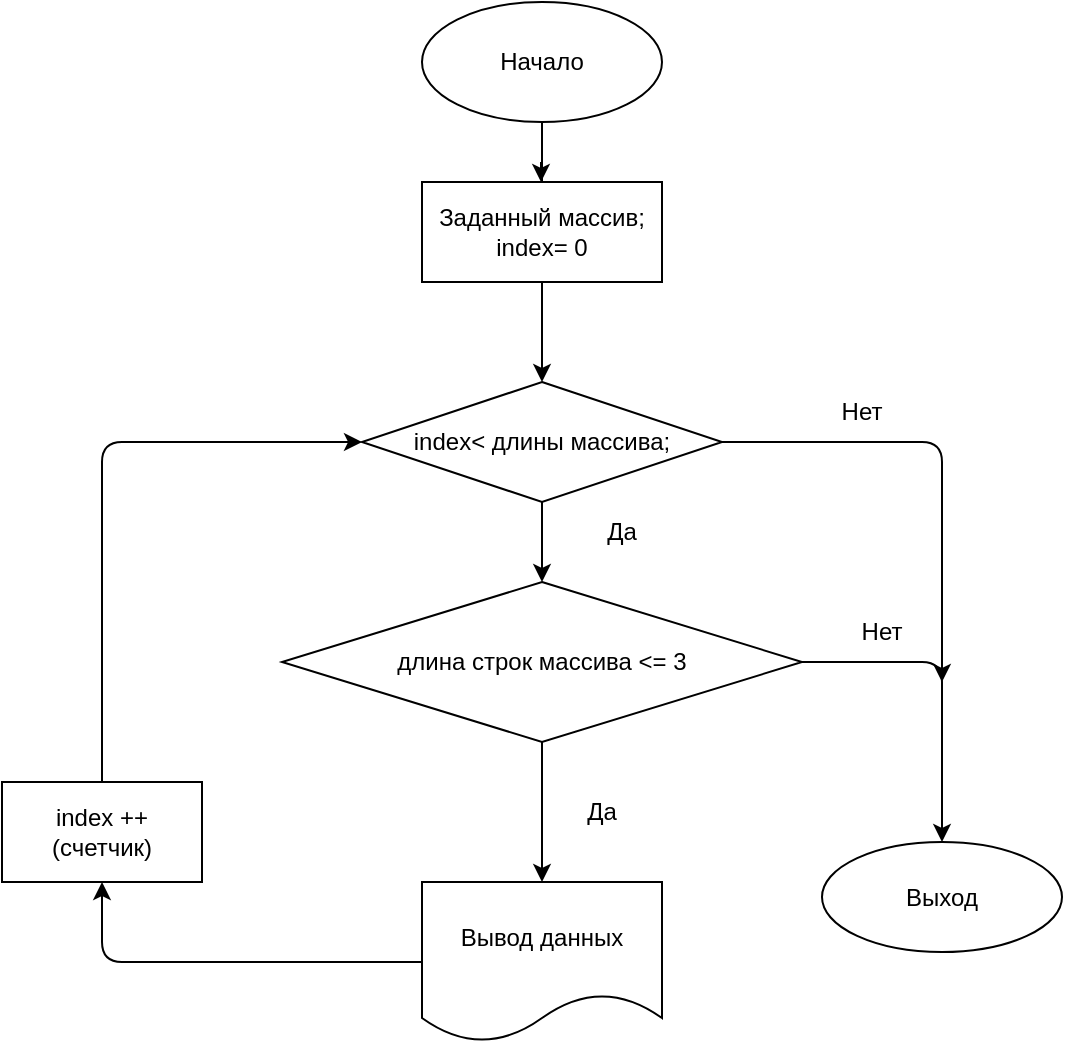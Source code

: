 <mxfile>
    <diagram id="Dex7ZIjlbZxd3njMbndY" name="Страница 1">
        <mxGraphModel dx="617" dy="374" grid="1" gridSize="10" guides="1" tooltips="1" connect="1" arrows="1" fold="1" page="1" pageScale="1" pageWidth="827" pageHeight="1169" math="0" shadow="0">
            <root>
                <mxCell id="0"/>
                <mxCell id="1" parent="0"/>
                <mxCell id="2" value="Начало" style="ellipse;whiteSpace=wrap;html=1;" vertex="1" parent="1">
                    <mxGeometry x="260" y="90" width="120" height="60" as="geometry"/>
                </mxCell>
                <mxCell id="3" value="" style="endArrow=classic;html=1;exitX=0.5;exitY=1;exitDx=0;exitDy=0;" edge="1" parent="1" source="2">
                    <mxGeometry width="50" height="50" relative="1" as="geometry">
                        <mxPoint x="290" y="300" as="sourcePoint"/>
                        <mxPoint x="320" y="220" as="targetPoint"/>
                    </mxGeometry>
                </mxCell>
                <mxCell id="4" value="Заданный массив;&lt;br&gt;index= 0" style="rounded=0;whiteSpace=wrap;html=1;" vertex="1" parent="1">
                    <mxGeometry x="260" y="180" width="120" height="50" as="geometry"/>
                </mxCell>
                <mxCell id="7" value="" style="endArrow=classic;html=1;" edge="1" parent="1">
                    <mxGeometry width="50" height="50" relative="1" as="geometry">
                        <mxPoint x="319.5" y="170" as="sourcePoint"/>
                        <mxPoint x="319.5" y="180" as="targetPoint"/>
                    </mxGeometry>
                </mxCell>
                <mxCell id="8" value="" style="endArrow=classic;html=1;exitX=0.5;exitY=1;exitDx=0;exitDy=0;" edge="1" parent="1" source="4">
                    <mxGeometry width="50" height="50" relative="1" as="geometry">
                        <mxPoint x="290" y="300" as="sourcePoint"/>
                        <mxPoint x="320" y="280" as="targetPoint"/>
                    </mxGeometry>
                </mxCell>
                <mxCell id="9" value="index&amp;lt; длины массива;&lt;br&gt;" style="rhombus;whiteSpace=wrap;html=1;" vertex="1" parent="1">
                    <mxGeometry x="230" y="280" width="180" height="60" as="geometry"/>
                </mxCell>
                <mxCell id="10" value="" style="endArrow=classic;html=1;exitX=0.5;exitY=1;exitDx=0;exitDy=0;" edge="1" parent="1" source="9">
                    <mxGeometry width="50" height="50" relative="1" as="geometry">
                        <mxPoint x="290" y="370" as="sourcePoint"/>
                        <mxPoint x="320" y="380" as="targetPoint"/>
                    </mxGeometry>
                </mxCell>
                <mxCell id="11" value="длина строк массива &amp;lt;= 3" style="rhombus;whiteSpace=wrap;html=1;" vertex="1" parent="1">
                    <mxGeometry x="190" y="380" width="260" height="80" as="geometry"/>
                </mxCell>
                <mxCell id="12" value="" style="endArrow=classic;html=1;exitX=0.5;exitY=1;exitDx=0;exitDy=0;" edge="1" parent="1" source="11">
                    <mxGeometry width="50" height="50" relative="1" as="geometry">
                        <mxPoint x="290" y="540" as="sourcePoint"/>
                        <mxPoint x="320" y="530" as="targetPoint"/>
                    </mxGeometry>
                </mxCell>
                <mxCell id="13" value="Да" style="text;html=1;strokeColor=none;fillColor=none;align=center;verticalAlign=middle;whiteSpace=wrap;rounded=0;" vertex="1" parent="1">
                    <mxGeometry x="320" y="480" width="60" height="30" as="geometry"/>
                </mxCell>
                <mxCell id="14" value="Вывод данных" style="shape=document;whiteSpace=wrap;html=1;boundedLbl=1;" vertex="1" parent="1">
                    <mxGeometry x="260" y="530" width="120" height="80" as="geometry"/>
                </mxCell>
                <mxCell id="15" value="" style="endArrow=classic;html=1;exitX=0;exitY=0.5;exitDx=0;exitDy=0;" edge="1" parent="1" source="14">
                    <mxGeometry width="50" height="50" relative="1" as="geometry">
                        <mxPoint x="290" y="540" as="sourcePoint"/>
                        <mxPoint x="100" y="530" as="targetPoint"/>
                        <Array as="points">
                            <mxPoint x="100" y="570"/>
                        </Array>
                    </mxGeometry>
                </mxCell>
                <mxCell id="16" value="index ++ (счетчик)" style="rounded=0;whiteSpace=wrap;html=1;" vertex="1" parent="1">
                    <mxGeometry x="50" y="480" width="100" height="50" as="geometry"/>
                </mxCell>
                <mxCell id="17" value="" style="endArrow=classic;html=1;exitX=0.5;exitY=0;exitDx=0;exitDy=0;entryX=0;entryY=0.5;entryDx=0;entryDy=0;" edge="1" parent="1" source="16" target="9">
                    <mxGeometry width="50" height="50" relative="1" as="geometry">
                        <mxPoint x="290" y="450" as="sourcePoint"/>
                        <mxPoint x="100" y="310" as="targetPoint"/>
                        <Array as="points">
                            <mxPoint x="100" y="310"/>
                        </Array>
                    </mxGeometry>
                </mxCell>
                <mxCell id="20" value="Выход" style="ellipse;whiteSpace=wrap;html=1;" vertex="1" parent="1">
                    <mxGeometry x="460" y="510" width="120" height="55" as="geometry"/>
                </mxCell>
                <mxCell id="19" value="Нет" style="text;html=1;strokeColor=none;fillColor=none;align=center;verticalAlign=middle;whiteSpace=wrap;rounded=0;" vertex="1" parent="1">
                    <mxGeometry x="460" y="390" width="60" height="30" as="geometry"/>
                </mxCell>
                <mxCell id="22" value="" style="endArrow=classic;html=1;entryX=0.5;entryY=0;entryDx=0;entryDy=0;" edge="1" parent="1" target="20">
                    <mxGeometry width="50" height="50" relative="1" as="geometry">
                        <mxPoint x="450" y="420" as="sourcePoint"/>
                        <mxPoint x="500" y="370" as="targetPoint"/>
                        <Array as="points">
                            <mxPoint x="520" y="420"/>
                        </Array>
                    </mxGeometry>
                </mxCell>
                <mxCell id="23" value="Да" style="text;html=1;strokeColor=none;fillColor=none;align=center;verticalAlign=middle;whiteSpace=wrap;rounded=0;" vertex="1" parent="1">
                    <mxGeometry x="330" y="340" width="60" height="30" as="geometry"/>
                </mxCell>
                <mxCell id="24" value="" style="endArrow=classic;html=1;exitX=1;exitY=0.5;exitDx=0;exitDy=0;" edge="1" parent="1" source="9">
                    <mxGeometry width="50" height="50" relative="1" as="geometry">
                        <mxPoint x="440" y="310" as="sourcePoint"/>
                        <mxPoint x="520" y="430" as="targetPoint"/>
                        <Array as="points">
                            <mxPoint x="520" y="310"/>
                        </Array>
                    </mxGeometry>
                </mxCell>
                <mxCell id="25" value="Нет" style="text;html=1;strokeColor=none;fillColor=none;align=center;verticalAlign=middle;whiteSpace=wrap;rounded=0;" vertex="1" parent="1">
                    <mxGeometry x="450" y="280" width="60" height="30" as="geometry"/>
                </mxCell>
            </root>
        </mxGraphModel>
    </diagram>
</mxfile>